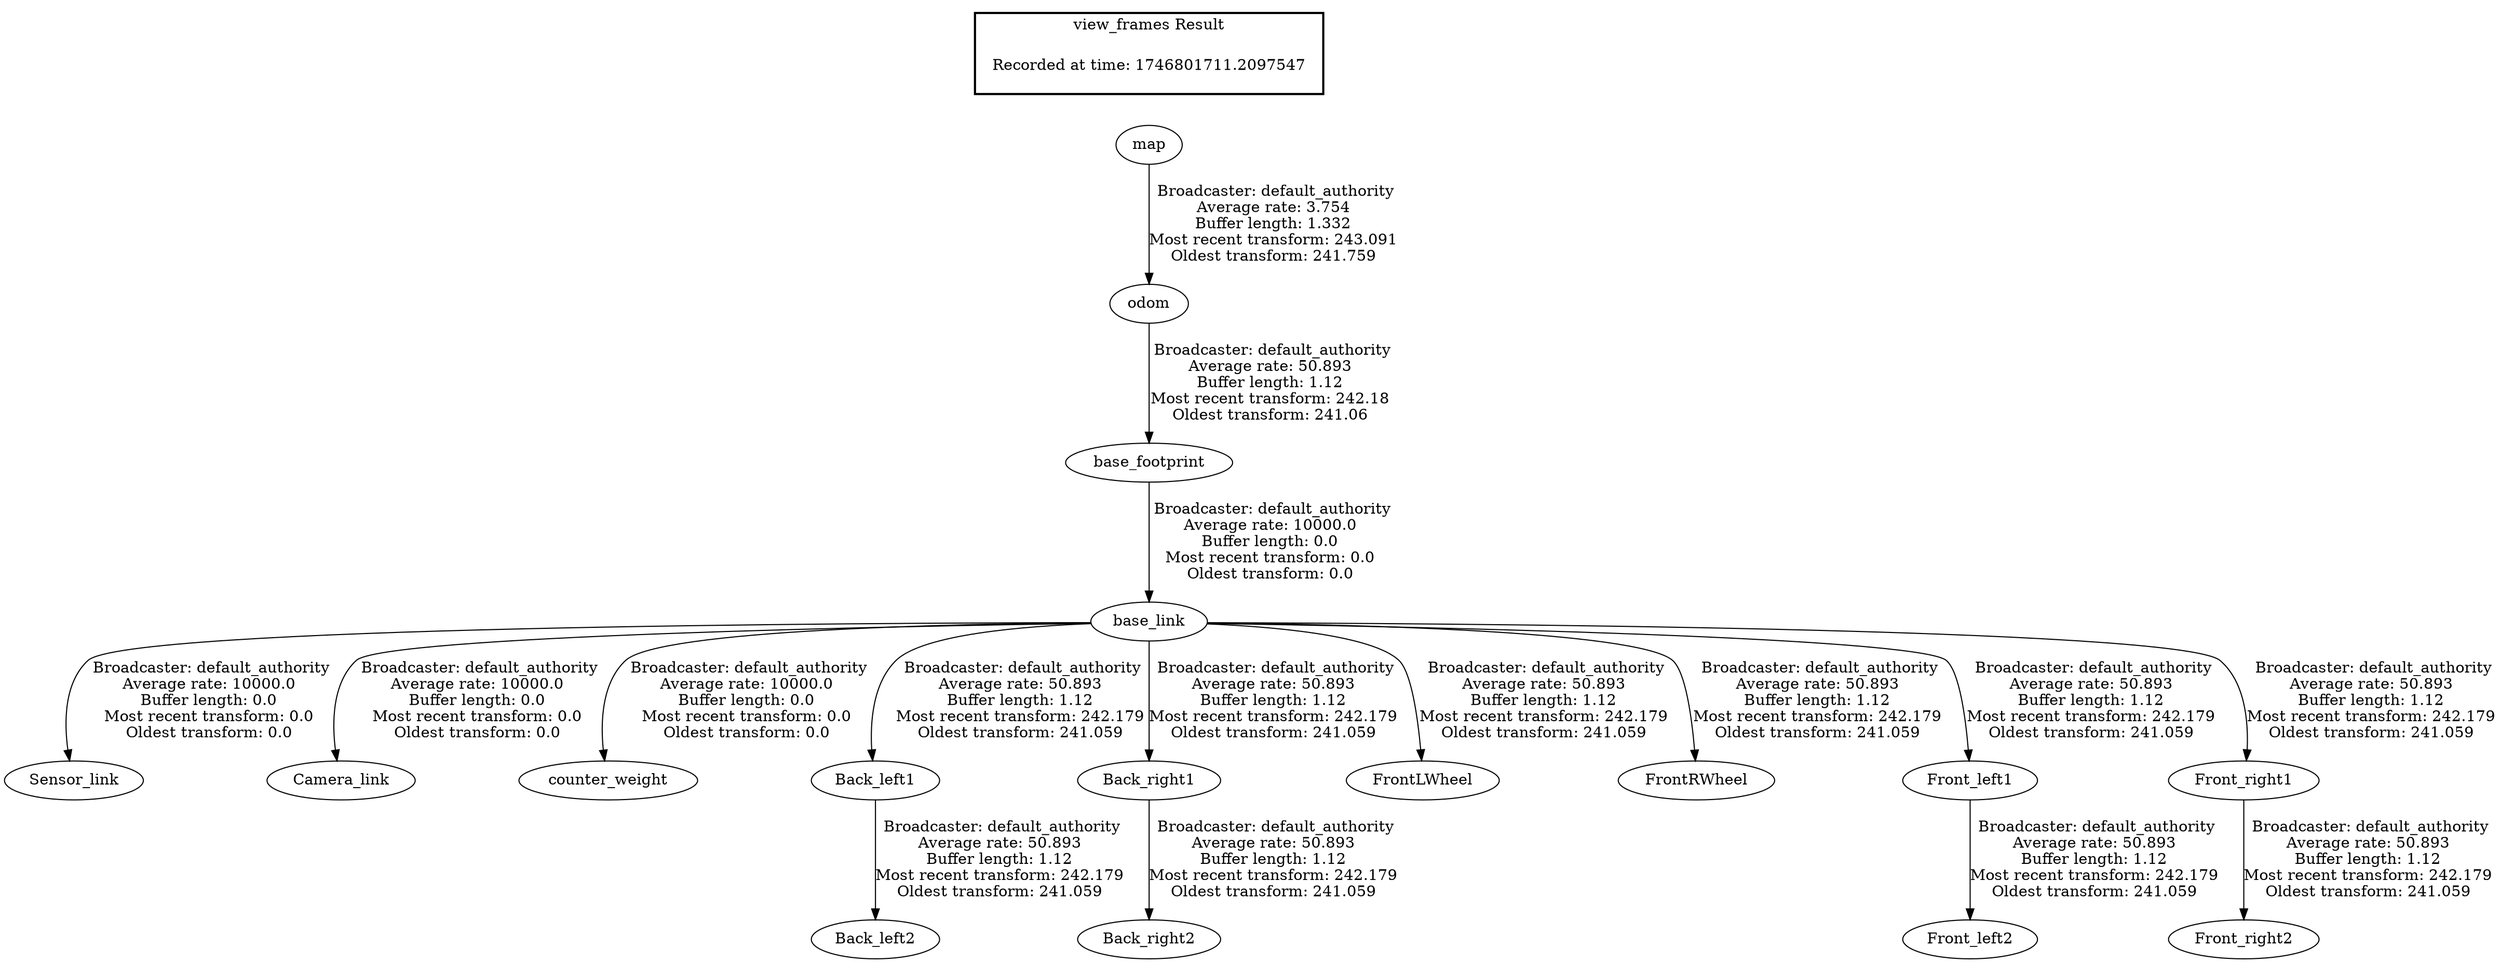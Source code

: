 digraph G {
"base_footprint" -> "base_link"[label=" Broadcaster: default_authority\nAverage rate: 10000.0\nBuffer length: 0.0\nMost recent transform: 0.0\nOldest transform: 0.0\n"];
"odom" -> "base_footprint"[label=" Broadcaster: default_authority\nAverage rate: 50.893\nBuffer length: 1.12\nMost recent transform: 242.18\nOldest transform: 241.06\n"];
"base_link" -> "Sensor_link"[label=" Broadcaster: default_authority\nAverage rate: 10000.0\nBuffer length: 0.0\nMost recent transform: 0.0\nOldest transform: 0.0\n"];
"base_link" -> "Camera_link"[label=" Broadcaster: default_authority\nAverage rate: 10000.0\nBuffer length: 0.0\nMost recent transform: 0.0\nOldest transform: 0.0\n"];
"base_link" -> "counter_weight"[label=" Broadcaster: default_authority\nAverage rate: 10000.0\nBuffer length: 0.0\nMost recent transform: 0.0\nOldest transform: 0.0\n"];
"map" -> "odom"[label=" Broadcaster: default_authority\nAverage rate: 3.754\nBuffer length: 1.332\nMost recent transform: 243.091\nOldest transform: 241.759\n"];
"base_link" -> "Back_left1"[label=" Broadcaster: default_authority\nAverage rate: 50.893\nBuffer length: 1.12\nMost recent transform: 242.179\nOldest transform: 241.059\n"];
"Back_left1" -> "Back_left2"[label=" Broadcaster: default_authority\nAverage rate: 50.893\nBuffer length: 1.12\nMost recent transform: 242.179\nOldest transform: 241.059\n"];
"base_link" -> "Back_right1"[label=" Broadcaster: default_authority\nAverage rate: 50.893\nBuffer length: 1.12\nMost recent transform: 242.179\nOldest transform: 241.059\n"];
"Back_right1" -> "Back_right2"[label=" Broadcaster: default_authority\nAverage rate: 50.893\nBuffer length: 1.12\nMost recent transform: 242.179\nOldest transform: 241.059\n"];
"base_link" -> "FrontLWheel"[label=" Broadcaster: default_authority\nAverage rate: 50.893\nBuffer length: 1.12\nMost recent transform: 242.179\nOldest transform: 241.059\n"];
"base_link" -> "FrontRWheel"[label=" Broadcaster: default_authority\nAverage rate: 50.893\nBuffer length: 1.12\nMost recent transform: 242.179\nOldest transform: 241.059\n"];
"base_link" -> "Front_left1"[label=" Broadcaster: default_authority\nAverage rate: 50.893\nBuffer length: 1.12\nMost recent transform: 242.179\nOldest transform: 241.059\n"];
"Front_left1" -> "Front_left2"[label=" Broadcaster: default_authority\nAverage rate: 50.893\nBuffer length: 1.12\nMost recent transform: 242.179\nOldest transform: 241.059\n"];
"base_link" -> "Front_right1"[label=" Broadcaster: default_authority\nAverage rate: 50.893\nBuffer length: 1.12\nMost recent transform: 242.179\nOldest transform: 241.059\n"];
"Front_right1" -> "Front_right2"[label=" Broadcaster: default_authority\nAverage rate: 50.893\nBuffer length: 1.12\nMost recent transform: 242.179\nOldest transform: 241.059\n"];
edge [style=invis];
 subgraph cluster_legend { style=bold; color=black; label ="view_frames Result";
"Recorded at time: 1746801711.2097547"[ shape=plaintext ] ;
}->"map";
}